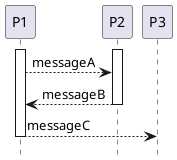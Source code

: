 @startuml
skinparam backgroundcolor transparent
hide footbox

participant P1
participant P2
participant P3

activate P1
  activate P2
    P1 --> P2: messageA
    P1 <-- P2: messageB
  deactivate P2
  P1 --> P3: messageC
deactivate P1

@enduml
